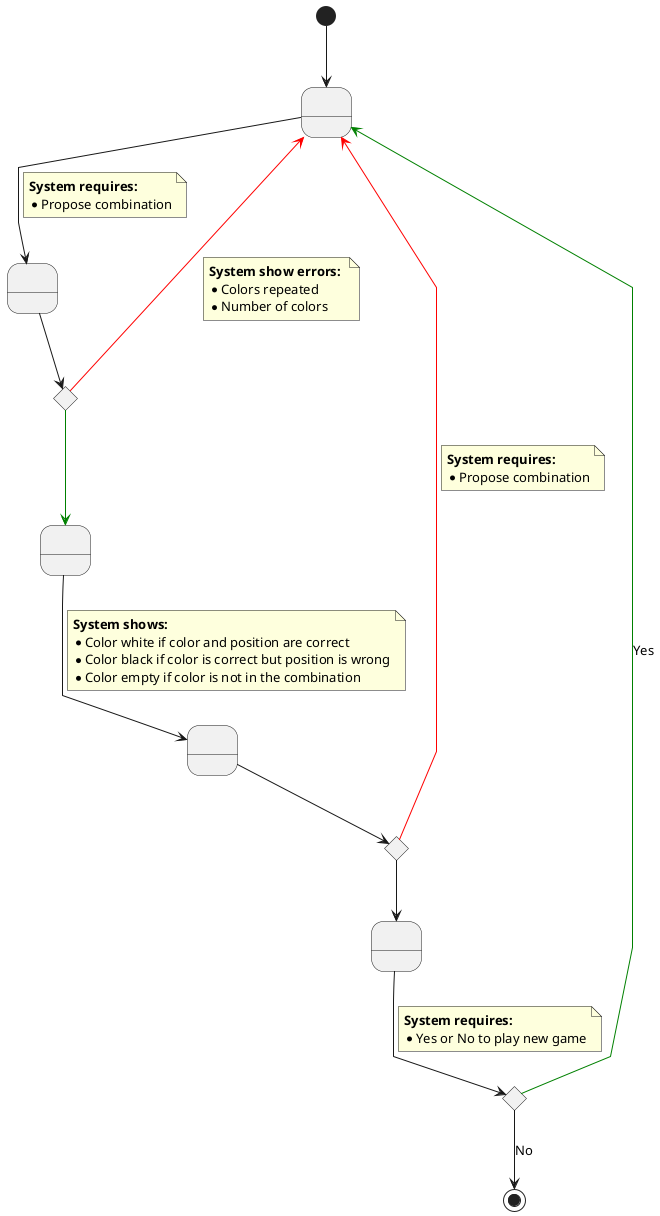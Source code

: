 @startuml
!define EMPTY " "
!define COLOR_RED [#red]
!define COLOR_GREEN [#green]
skinparam linetype polyline

state GS1 as EMPTY
state GS2 as EMPTY
state GS3 as EMPTY
state GS4 as EMPTY
state GS5 as EMPTY

state GC1 <<choice>>
state GC2 <<choice>>
state GC3 <<choice>>

[*] --> GS1
GS1 --> GS2
note on link
    <b>System requires: </b>
    * Propose combination
end note

GS2 --> GC1
GC1 -COLOR_GREEN-> GS3
GC1 -COLOR_RED-> GS1
note on link
    <b>System show errors: </b>
    * Colors repeated
    * Number of colors
end note

GS3 --> GS4
note on link
    <b>System shows: </b>
    * Color white if color and position are correct
    * Color black if color is correct but position is wrong
    * Color empty if color is not in the combination
end note

GS4 --> GC2
GC2 -COLOR_RED-> GS1
note on link
    <b>System requires: </b>
    * Propose combination
end note

GC2 --> GS5
GS5 --> GC3
note on link
    <b>System requires: </b>
    * Yes or No to play new game
end note

GC3 -COLOR_GREEN-> GS1: Yes
GC3 --> [*]: No
@enduml